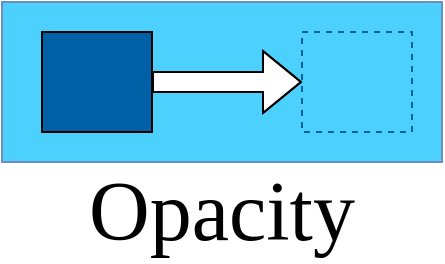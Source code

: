 <mxfile version="12.4.2" type="device" pages="1"><diagram id="av6D0JeWpG23E0MHKbku" name="Page-1"><mxGraphModel dx="263" dy="189" grid="1" gridSize="10" guides="1" tooltips="1" connect="1" arrows="1" fold="1" page="1" pageScale="1" pageWidth="850" pageHeight="1100" math="0" shadow="0"><root><mxCell id="0"/><mxCell id="1" parent="0"/><mxCell id="ZpUmJKZXeQCfNPqQizG6-1" value="" style="rounded=0;whiteSpace=wrap;html=1;fillColor=#4cd1fe;strokeColor=#6c8ebf;" parent="1" vertex="1"><mxGeometry x="280" y="170" width="220" height="80" as="geometry"/></mxCell><mxCell id="ZpUmJKZXeQCfNPqQizG6-6" value="" style="edgeStyle=orthogonalEdgeStyle;rounded=0;orthogonalLoop=1;jettySize=auto;html=1;shape=flexArrow;fillColor=#FFFFFF;" parent="1" source="ZpUmJKZXeQCfNPqQizG6-4" edge="1"><mxGeometry relative="1" as="geometry"><mxPoint x="430" y="210" as="targetPoint"/></mxGeometry></mxCell><mxCell id="ZpUmJKZXeQCfNPqQizG6-4" value="" style="rounded=0;whiteSpace=wrap;html=1;fillColor=#0060A5;strokeColor=#000000;" parent="1" vertex="1"><mxGeometry x="300" y="185" width="55" height="50" as="geometry"/></mxCell><mxCell id="ZpUmJKZXeQCfNPqQizG6-8" value="&lt;font style=&quot;font-size: 42px&quot; face=&quot;Verdana&quot;&gt;Opacity&lt;/font&gt;" style="text;html=1;strokeColor=none;fillColor=none;align=center;verticalAlign=middle;whiteSpace=wrap;rounded=0;" parent="1" vertex="1"><mxGeometry x="300" y="250" width="180" height="50" as="geometry"/></mxCell><mxCell id="Dx4k3LDR2-9RQjCEfUV9-1" value="" style="rounded=0;whiteSpace=wrap;html=1;fillColor=none;strokeColor=#0060A5;dashed=1;" vertex="1" parent="1"><mxGeometry x="430" y="185" width="55" height="50" as="geometry"/></mxCell></root></mxGraphModel></diagram></mxfile>